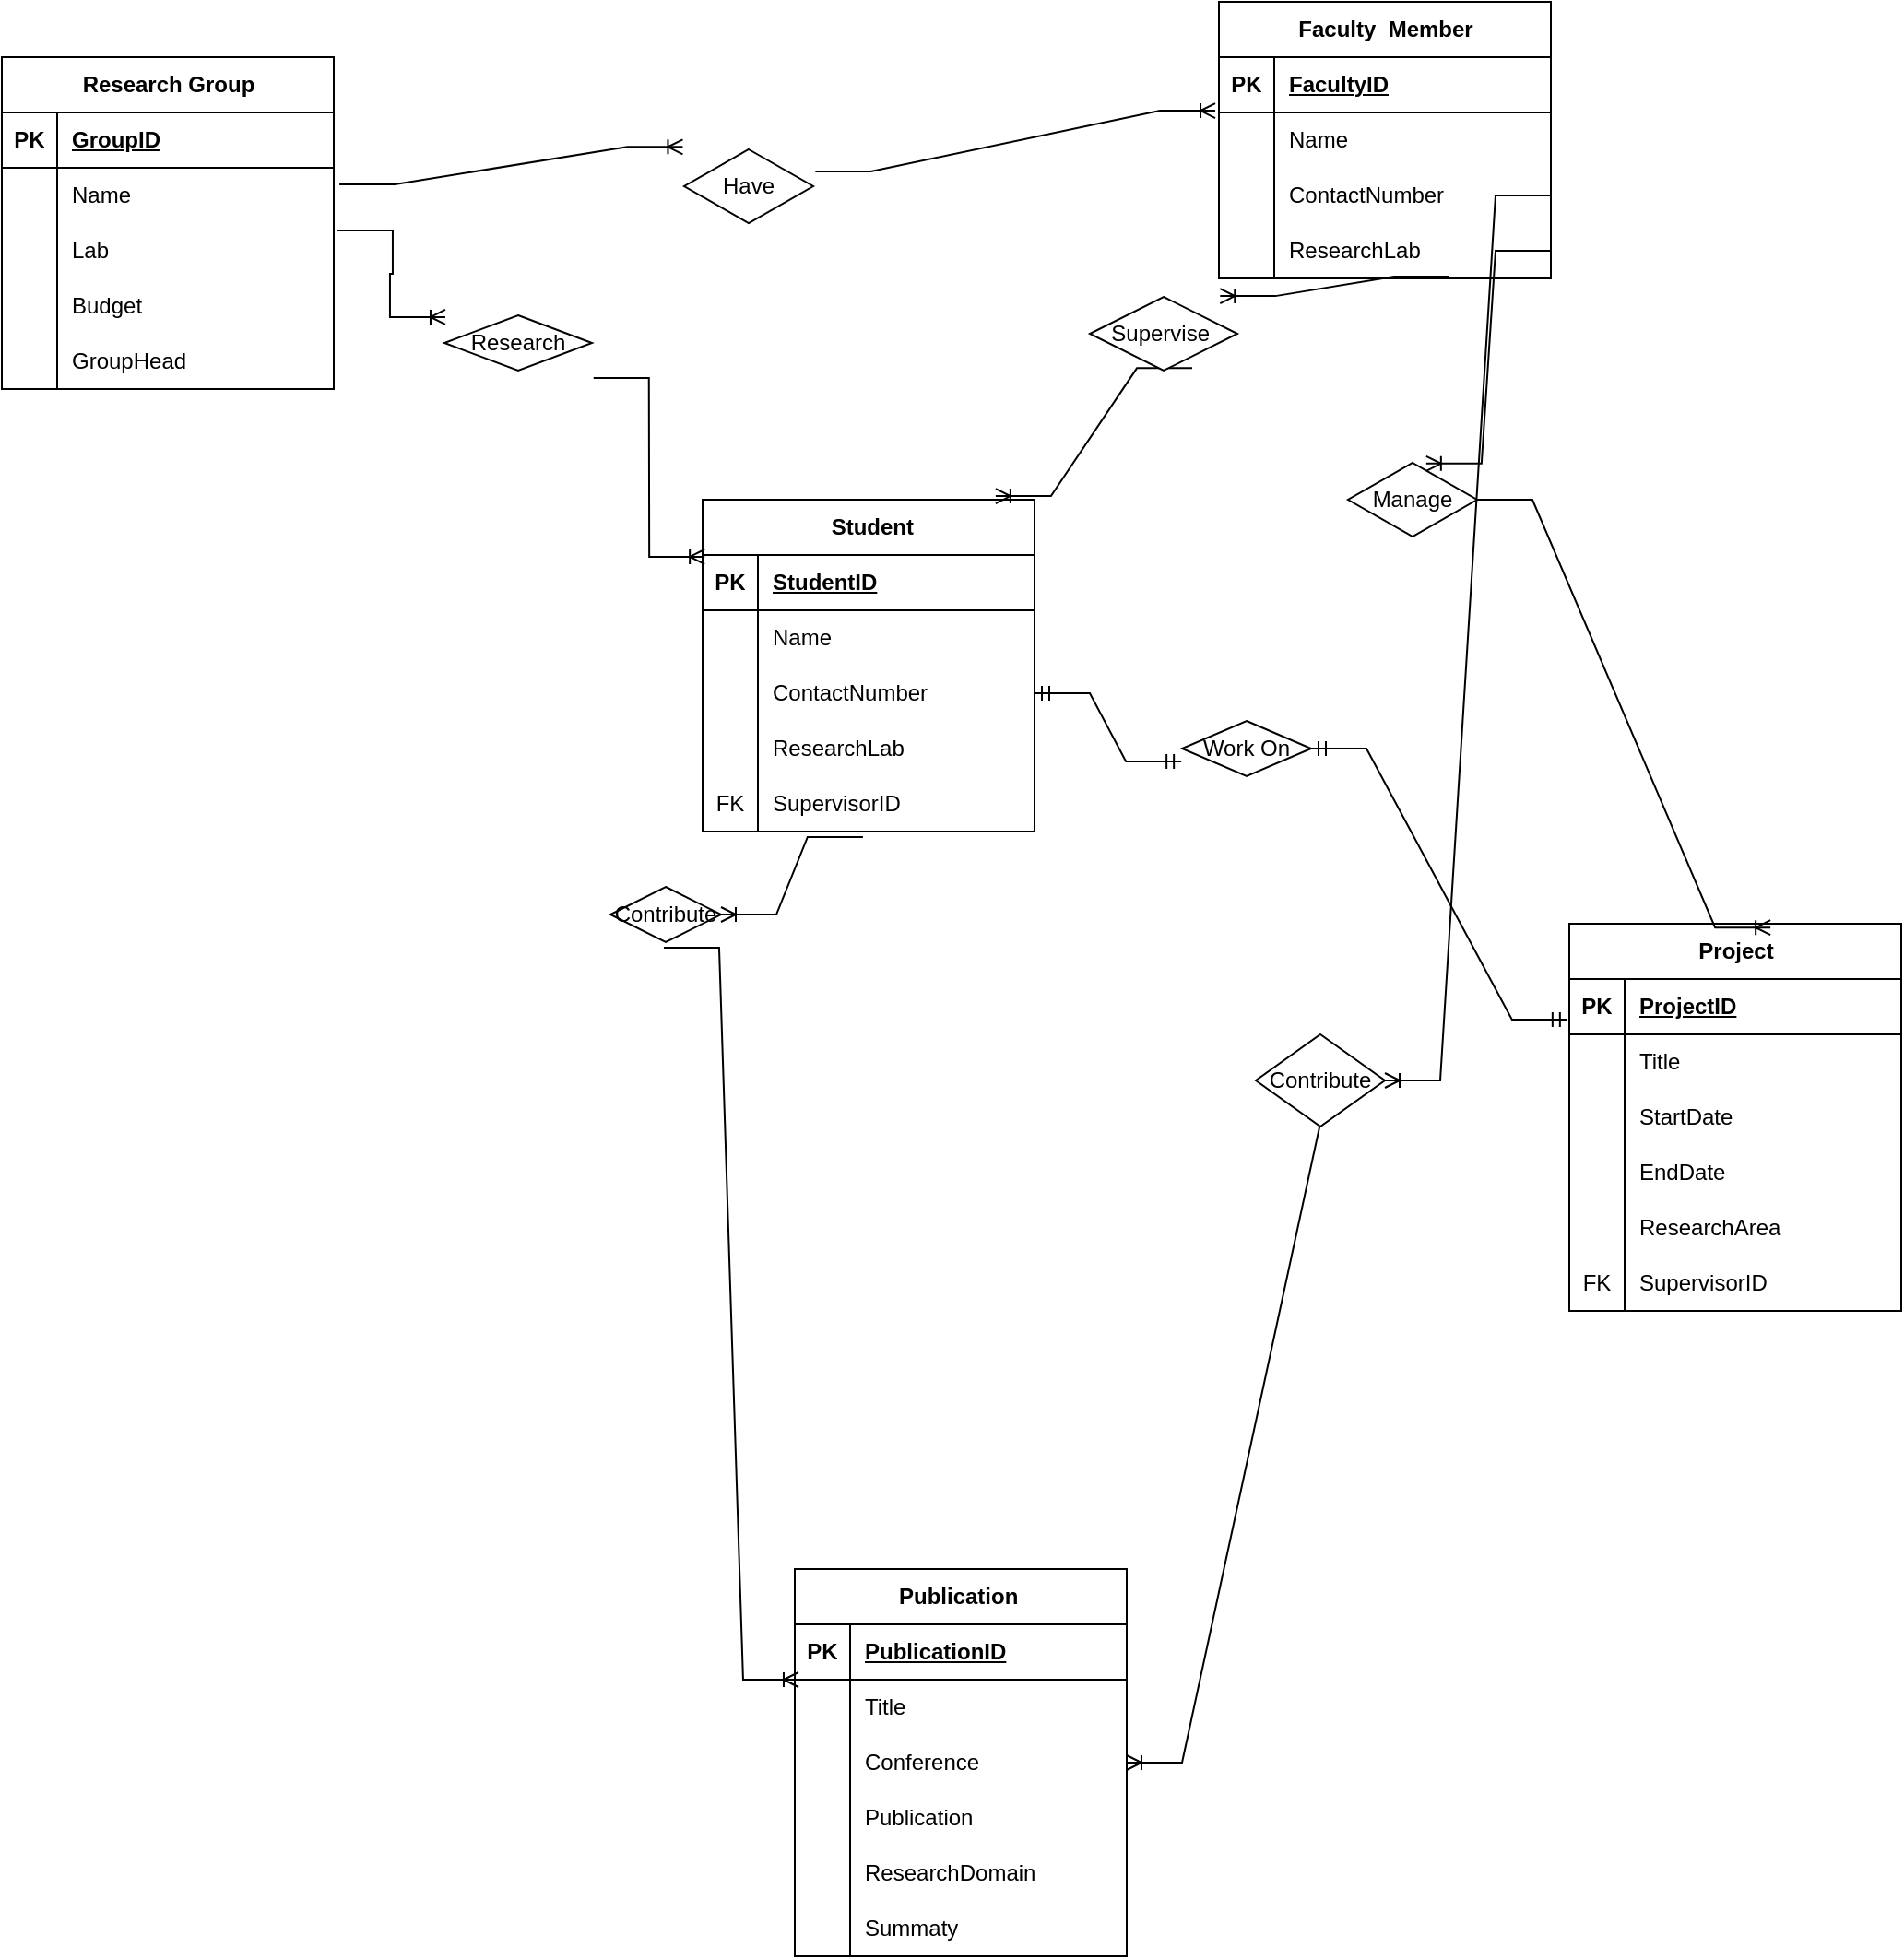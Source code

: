 <mxfile version="24.8.4">
  <diagram name="Page-1" id="iPRxtDLo6AcrCJ_1COPJ">
    <mxGraphModel dx="1434" dy="806" grid="1" gridSize="10" guides="1" tooltips="1" connect="1" arrows="1" fold="1" page="1" pageScale="1" pageWidth="850" pageHeight="1100" math="0" shadow="0">
      <root>
        <mxCell id="0" />
        <mxCell id="1" parent="0" />
        <mxCell id="05i3vRTBgZ_K3pwYCGsb-1" value="Research Group" style="shape=table;startSize=30;container=1;collapsible=1;childLayout=tableLayout;fixedRows=1;rowLines=0;fontStyle=1;align=center;resizeLast=1;html=1;" vertex="1" parent="1">
          <mxGeometry x="10" y="50" width="180" height="180" as="geometry" />
        </mxCell>
        <mxCell id="05i3vRTBgZ_K3pwYCGsb-2" value="" style="shape=tableRow;horizontal=0;startSize=0;swimlaneHead=0;swimlaneBody=0;fillColor=none;collapsible=0;dropTarget=0;points=[[0,0.5],[1,0.5]];portConstraint=eastwest;top=0;left=0;right=0;bottom=1;" vertex="1" parent="05i3vRTBgZ_K3pwYCGsb-1">
          <mxGeometry y="30" width="180" height="30" as="geometry" />
        </mxCell>
        <mxCell id="05i3vRTBgZ_K3pwYCGsb-3" value="PK" style="shape=partialRectangle;connectable=0;fillColor=none;top=0;left=0;bottom=0;right=0;fontStyle=1;overflow=hidden;whiteSpace=wrap;html=1;" vertex="1" parent="05i3vRTBgZ_K3pwYCGsb-2">
          <mxGeometry width="30" height="30" as="geometry">
            <mxRectangle width="30" height="30" as="alternateBounds" />
          </mxGeometry>
        </mxCell>
        <mxCell id="05i3vRTBgZ_K3pwYCGsb-4" value="GroupID&lt;span style=&quot;white-space: pre;&quot;&gt;&#x9;&lt;/span&gt;&lt;span style=&quot;white-space: pre;&quot;&gt;&#x9;&lt;/span&gt;" style="shape=partialRectangle;connectable=0;fillColor=none;top=0;left=0;bottom=0;right=0;align=left;spacingLeft=6;fontStyle=5;overflow=hidden;whiteSpace=wrap;html=1;" vertex="1" parent="05i3vRTBgZ_K3pwYCGsb-2">
          <mxGeometry x="30" width="150" height="30" as="geometry">
            <mxRectangle width="150" height="30" as="alternateBounds" />
          </mxGeometry>
        </mxCell>
        <mxCell id="05i3vRTBgZ_K3pwYCGsb-5" value="" style="shape=tableRow;horizontal=0;startSize=0;swimlaneHead=0;swimlaneBody=0;fillColor=none;collapsible=0;dropTarget=0;points=[[0,0.5],[1,0.5]];portConstraint=eastwest;top=0;left=0;right=0;bottom=0;" vertex="1" parent="05i3vRTBgZ_K3pwYCGsb-1">
          <mxGeometry y="60" width="180" height="30" as="geometry" />
        </mxCell>
        <mxCell id="05i3vRTBgZ_K3pwYCGsb-6" value="" style="shape=partialRectangle;connectable=0;fillColor=none;top=0;left=0;bottom=0;right=0;editable=1;overflow=hidden;whiteSpace=wrap;html=1;" vertex="1" parent="05i3vRTBgZ_K3pwYCGsb-5">
          <mxGeometry width="30" height="30" as="geometry">
            <mxRectangle width="30" height="30" as="alternateBounds" />
          </mxGeometry>
        </mxCell>
        <mxCell id="05i3vRTBgZ_K3pwYCGsb-7" value="Name" style="shape=partialRectangle;connectable=0;fillColor=none;top=0;left=0;bottom=0;right=0;align=left;spacingLeft=6;overflow=hidden;whiteSpace=wrap;html=1;" vertex="1" parent="05i3vRTBgZ_K3pwYCGsb-5">
          <mxGeometry x="30" width="150" height="30" as="geometry">
            <mxRectangle width="150" height="30" as="alternateBounds" />
          </mxGeometry>
        </mxCell>
        <mxCell id="05i3vRTBgZ_K3pwYCGsb-8" value="" style="shape=tableRow;horizontal=0;startSize=0;swimlaneHead=0;swimlaneBody=0;fillColor=none;collapsible=0;dropTarget=0;points=[[0,0.5],[1,0.5]];portConstraint=eastwest;top=0;left=0;right=0;bottom=0;" vertex="1" parent="05i3vRTBgZ_K3pwYCGsb-1">
          <mxGeometry y="90" width="180" height="30" as="geometry" />
        </mxCell>
        <mxCell id="05i3vRTBgZ_K3pwYCGsb-9" value="" style="shape=partialRectangle;connectable=0;fillColor=none;top=0;left=0;bottom=0;right=0;editable=1;overflow=hidden;whiteSpace=wrap;html=1;" vertex="1" parent="05i3vRTBgZ_K3pwYCGsb-8">
          <mxGeometry width="30" height="30" as="geometry">
            <mxRectangle width="30" height="30" as="alternateBounds" />
          </mxGeometry>
        </mxCell>
        <mxCell id="05i3vRTBgZ_K3pwYCGsb-10" value="Lab" style="shape=partialRectangle;connectable=0;fillColor=none;top=0;left=0;bottom=0;right=0;align=left;spacingLeft=6;overflow=hidden;whiteSpace=wrap;html=1;" vertex="1" parent="05i3vRTBgZ_K3pwYCGsb-8">
          <mxGeometry x="30" width="150" height="30" as="geometry">
            <mxRectangle width="150" height="30" as="alternateBounds" />
          </mxGeometry>
        </mxCell>
        <mxCell id="05i3vRTBgZ_K3pwYCGsb-11" value="" style="shape=tableRow;horizontal=0;startSize=0;swimlaneHead=0;swimlaneBody=0;fillColor=none;collapsible=0;dropTarget=0;points=[[0,0.5],[1,0.5]];portConstraint=eastwest;top=0;left=0;right=0;bottom=0;" vertex="1" parent="05i3vRTBgZ_K3pwYCGsb-1">
          <mxGeometry y="120" width="180" height="30" as="geometry" />
        </mxCell>
        <mxCell id="05i3vRTBgZ_K3pwYCGsb-12" value="" style="shape=partialRectangle;connectable=0;fillColor=none;top=0;left=0;bottom=0;right=0;editable=1;overflow=hidden;whiteSpace=wrap;html=1;" vertex="1" parent="05i3vRTBgZ_K3pwYCGsb-11">
          <mxGeometry width="30" height="30" as="geometry">
            <mxRectangle width="30" height="30" as="alternateBounds" />
          </mxGeometry>
        </mxCell>
        <mxCell id="05i3vRTBgZ_K3pwYCGsb-13" value="Budget" style="shape=partialRectangle;connectable=0;fillColor=none;top=0;left=0;bottom=0;right=0;align=left;spacingLeft=6;overflow=hidden;whiteSpace=wrap;html=1;" vertex="1" parent="05i3vRTBgZ_K3pwYCGsb-11">
          <mxGeometry x="30" width="150" height="30" as="geometry">
            <mxRectangle width="150" height="30" as="alternateBounds" />
          </mxGeometry>
        </mxCell>
        <mxCell id="05i3vRTBgZ_K3pwYCGsb-43" style="shape=tableRow;horizontal=0;startSize=0;swimlaneHead=0;swimlaneBody=0;fillColor=none;collapsible=0;dropTarget=0;points=[[0,0.5],[1,0.5]];portConstraint=eastwest;top=0;left=0;right=0;bottom=0;" vertex="1" parent="05i3vRTBgZ_K3pwYCGsb-1">
          <mxGeometry y="150" width="180" height="30" as="geometry" />
        </mxCell>
        <mxCell id="05i3vRTBgZ_K3pwYCGsb-44" style="shape=partialRectangle;connectable=0;fillColor=none;top=0;left=0;bottom=0;right=0;editable=1;overflow=hidden;whiteSpace=wrap;html=1;" vertex="1" parent="05i3vRTBgZ_K3pwYCGsb-43">
          <mxGeometry width="30" height="30" as="geometry">
            <mxRectangle width="30" height="30" as="alternateBounds" />
          </mxGeometry>
        </mxCell>
        <mxCell id="05i3vRTBgZ_K3pwYCGsb-45" value="GroupHead" style="shape=partialRectangle;connectable=0;fillColor=none;top=0;left=0;bottom=0;right=0;align=left;spacingLeft=6;overflow=hidden;whiteSpace=wrap;html=1;" vertex="1" parent="05i3vRTBgZ_K3pwYCGsb-43">
          <mxGeometry x="30" width="150" height="30" as="geometry">
            <mxRectangle width="150" height="30" as="alternateBounds" />
          </mxGeometry>
        </mxCell>
        <mxCell id="05i3vRTBgZ_K3pwYCGsb-30" value="Faculty&amp;nbsp; Member" style="shape=table;startSize=30;container=1;collapsible=1;childLayout=tableLayout;fixedRows=1;rowLines=0;fontStyle=1;align=center;resizeLast=1;html=1;" vertex="1" parent="1">
          <mxGeometry x="670" y="20" width="180" height="150" as="geometry" />
        </mxCell>
        <mxCell id="05i3vRTBgZ_K3pwYCGsb-31" value="" style="shape=tableRow;horizontal=0;startSize=0;swimlaneHead=0;swimlaneBody=0;fillColor=none;collapsible=0;dropTarget=0;points=[[0,0.5],[1,0.5]];portConstraint=eastwest;top=0;left=0;right=0;bottom=1;" vertex="1" parent="05i3vRTBgZ_K3pwYCGsb-30">
          <mxGeometry y="30" width="180" height="30" as="geometry" />
        </mxCell>
        <mxCell id="05i3vRTBgZ_K3pwYCGsb-32" value="PK" style="shape=partialRectangle;connectable=0;fillColor=none;top=0;left=0;bottom=0;right=0;fontStyle=1;overflow=hidden;whiteSpace=wrap;html=1;" vertex="1" parent="05i3vRTBgZ_K3pwYCGsb-31">
          <mxGeometry width="30" height="30" as="geometry">
            <mxRectangle width="30" height="30" as="alternateBounds" />
          </mxGeometry>
        </mxCell>
        <mxCell id="05i3vRTBgZ_K3pwYCGsb-33" value="FacultyID" style="shape=partialRectangle;connectable=0;fillColor=none;top=0;left=0;bottom=0;right=0;align=left;spacingLeft=6;fontStyle=5;overflow=hidden;whiteSpace=wrap;html=1;" vertex="1" parent="05i3vRTBgZ_K3pwYCGsb-31">
          <mxGeometry x="30" width="150" height="30" as="geometry">
            <mxRectangle width="150" height="30" as="alternateBounds" />
          </mxGeometry>
        </mxCell>
        <mxCell id="05i3vRTBgZ_K3pwYCGsb-34" value="" style="shape=tableRow;horizontal=0;startSize=0;swimlaneHead=0;swimlaneBody=0;fillColor=none;collapsible=0;dropTarget=0;points=[[0,0.5],[1,0.5]];portConstraint=eastwest;top=0;left=0;right=0;bottom=0;" vertex="1" parent="05i3vRTBgZ_K3pwYCGsb-30">
          <mxGeometry y="60" width="180" height="30" as="geometry" />
        </mxCell>
        <mxCell id="05i3vRTBgZ_K3pwYCGsb-35" value="" style="shape=partialRectangle;connectable=0;fillColor=none;top=0;left=0;bottom=0;right=0;editable=1;overflow=hidden;whiteSpace=wrap;html=1;" vertex="1" parent="05i3vRTBgZ_K3pwYCGsb-34">
          <mxGeometry width="30" height="30" as="geometry">
            <mxRectangle width="30" height="30" as="alternateBounds" />
          </mxGeometry>
        </mxCell>
        <mxCell id="05i3vRTBgZ_K3pwYCGsb-36" value="Name" style="shape=partialRectangle;connectable=0;fillColor=none;top=0;left=0;bottom=0;right=0;align=left;spacingLeft=6;overflow=hidden;whiteSpace=wrap;html=1;" vertex="1" parent="05i3vRTBgZ_K3pwYCGsb-34">
          <mxGeometry x="30" width="150" height="30" as="geometry">
            <mxRectangle width="150" height="30" as="alternateBounds" />
          </mxGeometry>
        </mxCell>
        <mxCell id="05i3vRTBgZ_K3pwYCGsb-37" value="" style="shape=tableRow;horizontal=0;startSize=0;swimlaneHead=0;swimlaneBody=0;fillColor=none;collapsible=0;dropTarget=0;points=[[0,0.5],[1,0.5]];portConstraint=eastwest;top=0;left=0;right=0;bottom=0;" vertex="1" parent="05i3vRTBgZ_K3pwYCGsb-30">
          <mxGeometry y="90" width="180" height="30" as="geometry" />
        </mxCell>
        <mxCell id="05i3vRTBgZ_K3pwYCGsb-38" value="" style="shape=partialRectangle;connectable=0;fillColor=none;top=0;left=0;bottom=0;right=0;editable=1;overflow=hidden;whiteSpace=wrap;html=1;" vertex="1" parent="05i3vRTBgZ_K3pwYCGsb-37">
          <mxGeometry width="30" height="30" as="geometry">
            <mxRectangle width="30" height="30" as="alternateBounds" />
          </mxGeometry>
        </mxCell>
        <mxCell id="05i3vRTBgZ_K3pwYCGsb-39" value="ContactNumber" style="shape=partialRectangle;connectable=0;fillColor=none;top=0;left=0;bottom=0;right=0;align=left;spacingLeft=6;overflow=hidden;whiteSpace=wrap;html=1;" vertex="1" parent="05i3vRTBgZ_K3pwYCGsb-37">
          <mxGeometry x="30" width="150" height="30" as="geometry">
            <mxRectangle width="150" height="30" as="alternateBounds" />
          </mxGeometry>
        </mxCell>
        <mxCell id="05i3vRTBgZ_K3pwYCGsb-40" value="" style="shape=tableRow;horizontal=0;startSize=0;swimlaneHead=0;swimlaneBody=0;fillColor=none;collapsible=0;dropTarget=0;points=[[0,0.5],[1,0.5]];portConstraint=eastwest;top=0;left=0;right=0;bottom=0;" vertex="1" parent="05i3vRTBgZ_K3pwYCGsb-30">
          <mxGeometry y="120" width="180" height="30" as="geometry" />
        </mxCell>
        <mxCell id="05i3vRTBgZ_K3pwYCGsb-41" value="" style="shape=partialRectangle;connectable=0;fillColor=none;top=0;left=0;bottom=0;right=0;editable=1;overflow=hidden;whiteSpace=wrap;html=1;" vertex="1" parent="05i3vRTBgZ_K3pwYCGsb-40">
          <mxGeometry width="30" height="30" as="geometry">
            <mxRectangle width="30" height="30" as="alternateBounds" />
          </mxGeometry>
        </mxCell>
        <mxCell id="05i3vRTBgZ_K3pwYCGsb-42" value="ResearchLab" style="shape=partialRectangle;connectable=0;fillColor=none;top=0;left=0;bottom=0;right=0;align=left;spacingLeft=6;overflow=hidden;whiteSpace=wrap;html=1;" vertex="1" parent="05i3vRTBgZ_K3pwYCGsb-40">
          <mxGeometry x="30" width="150" height="30" as="geometry">
            <mxRectangle width="150" height="30" as="alternateBounds" />
          </mxGeometry>
        </mxCell>
        <mxCell id="05i3vRTBgZ_K3pwYCGsb-46" value="&amp;nbsp;Student" style="shape=table;startSize=30;container=1;collapsible=1;childLayout=tableLayout;fixedRows=1;rowLines=0;fontStyle=1;align=center;resizeLast=1;html=1;" vertex="1" parent="1">
          <mxGeometry x="390" y="290" width="180" height="180" as="geometry" />
        </mxCell>
        <mxCell id="05i3vRTBgZ_K3pwYCGsb-47" value="" style="shape=tableRow;horizontal=0;startSize=0;swimlaneHead=0;swimlaneBody=0;fillColor=none;collapsible=0;dropTarget=0;points=[[0,0.5],[1,0.5]];portConstraint=eastwest;top=0;left=0;right=0;bottom=1;" vertex="1" parent="05i3vRTBgZ_K3pwYCGsb-46">
          <mxGeometry y="30" width="180" height="30" as="geometry" />
        </mxCell>
        <mxCell id="05i3vRTBgZ_K3pwYCGsb-48" value="PK" style="shape=partialRectangle;connectable=0;fillColor=none;top=0;left=0;bottom=0;right=0;fontStyle=1;overflow=hidden;whiteSpace=wrap;html=1;" vertex="1" parent="05i3vRTBgZ_K3pwYCGsb-47">
          <mxGeometry width="30" height="30" as="geometry">
            <mxRectangle width="30" height="30" as="alternateBounds" />
          </mxGeometry>
        </mxCell>
        <mxCell id="05i3vRTBgZ_K3pwYCGsb-49" value="StudentID" style="shape=partialRectangle;connectable=0;fillColor=none;top=0;left=0;bottom=0;right=0;align=left;spacingLeft=6;fontStyle=5;overflow=hidden;whiteSpace=wrap;html=1;" vertex="1" parent="05i3vRTBgZ_K3pwYCGsb-47">
          <mxGeometry x="30" width="150" height="30" as="geometry">
            <mxRectangle width="150" height="30" as="alternateBounds" />
          </mxGeometry>
        </mxCell>
        <mxCell id="05i3vRTBgZ_K3pwYCGsb-50" value="" style="shape=tableRow;horizontal=0;startSize=0;swimlaneHead=0;swimlaneBody=0;fillColor=none;collapsible=0;dropTarget=0;points=[[0,0.5],[1,0.5]];portConstraint=eastwest;top=0;left=0;right=0;bottom=0;" vertex="1" parent="05i3vRTBgZ_K3pwYCGsb-46">
          <mxGeometry y="60" width="180" height="30" as="geometry" />
        </mxCell>
        <mxCell id="05i3vRTBgZ_K3pwYCGsb-51" value="" style="shape=partialRectangle;connectable=0;fillColor=none;top=0;left=0;bottom=0;right=0;editable=1;overflow=hidden;whiteSpace=wrap;html=1;" vertex="1" parent="05i3vRTBgZ_K3pwYCGsb-50">
          <mxGeometry width="30" height="30" as="geometry">
            <mxRectangle width="30" height="30" as="alternateBounds" />
          </mxGeometry>
        </mxCell>
        <mxCell id="05i3vRTBgZ_K3pwYCGsb-52" value="Name" style="shape=partialRectangle;connectable=0;fillColor=none;top=0;left=0;bottom=0;right=0;align=left;spacingLeft=6;overflow=hidden;whiteSpace=wrap;html=1;" vertex="1" parent="05i3vRTBgZ_K3pwYCGsb-50">
          <mxGeometry x="30" width="150" height="30" as="geometry">
            <mxRectangle width="150" height="30" as="alternateBounds" />
          </mxGeometry>
        </mxCell>
        <mxCell id="05i3vRTBgZ_K3pwYCGsb-53" value="" style="shape=tableRow;horizontal=0;startSize=0;swimlaneHead=0;swimlaneBody=0;fillColor=none;collapsible=0;dropTarget=0;points=[[0,0.5],[1,0.5]];portConstraint=eastwest;top=0;left=0;right=0;bottom=0;" vertex="1" parent="05i3vRTBgZ_K3pwYCGsb-46">
          <mxGeometry y="90" width="180" height="30" as="geometry" />
        </mxCell>
        <mxCell id="05i3vRTBgZ_K3pwYCGsb-54" value="" style="shape=partialRectangle;connectable=0;fillColor=none;top=0;left=0;bottom=0;right=0;editable=1;overflow=hidden;whiteSpace=wrap;html=1;" vertex="1" parent="05i3vRTBgZ_K3pwYCGsb-53">
          <mxGeometry width="30" height="30" as="geometry">
            <mxRectangle width="30" height="30" as="alternateBounds" />
          </mxGeometry>
        </mxCell>
        <mxCell id="05i3vRTBgZ_K3pwYCGsb-55" value="ContactNumber" style="shape=partialRectangle;connectable=0;fillColor=none;top=0;left=0;bottom=0;right=0;align=left;spacingLeft=6;overflow=hidden;whiteSpace=wrap;html=1;" vertex="1" parent="05i3vRTBgZ_K3pwYCGsb-53">
          <mxGeometry x="30" width="150" height="30" as="geometry">
            <mxRectangle width="150" height="30" as="alternateBounds" />
          </mxGeometry>
        </mxCell>
        <mxCell id="05i3vRTBgZ_K3pwYCGsb-56" value="" style="shape=tableRow;horizontal=0;startSize=0;swimlaneHead=0;swimlaneBody=0;fillColor=none;collapsible=0;dropTarget=0;points=[[0,0.5],[1,0.5]];portConstraint=eastwest;top=0;left=0;right=0;bottom=0;" vertex="1" parent="05i3vRTBgZ_K3pwYCGsb-46">
          <mxGeometry y="120" width="180" height="30" as="geometry" />
        </mxCell>
        <mxCell id="05i3vRTBgZ_K3pwYCGsb-57" value="" style="shape=partialRectangle;connectable=0;fillColor=none;top=0;left=0;bottom=0;right=0;editable=1;overflow=hidden;whiteSpace=wrap;html=1;" vertex="1" parent="05i3vRTBgZ_K3pwYCGsb-56">
          <mxGeometry width="30" height="30" as="geometry">
            <mxRectangle width="30" height="30" as="alternateBounds" />
          </mxGeometry>
        </mxCell>
        <mxCell id="05i3vRTBgZ_K3pwYCGsb-58" value="ResearchLab" style="shape=partialRectangle;connectable=0;fillColor=none;top=0;left=0;bottom=0;right=0;align=left;spacingLeft=6;overflow=hidden;whiteSpace=wrap;html=1;" vertex="1" parent="05i3vRTBgZ_K3pwYCGsb-56">
          <mxGeometry x="30" width="150" height="30" as="geometry">
            <mxRectangle width="150" height="30" as="alternateBounds" />
          </mxGeometry>
        </mxCell>
        <mxCell id="05i3vRTBgZ_K3pwYCGsb-59" style="shape=tableRow;horizontal=0;startSize=0;swimlaneHead=0;swimlaneBody=0;fillColor=none;collapsible=0;dropTarget=0;points=[[0,0.5],[1,0.5]];portConstraint=eastwest;top=0;left=0;right=0;bottom=0;" vertex="1" parent="05i3vRTBgZ_K3pwYCGsb-46">
          <mxGeometry y="150" width="180" height="30" as="geometry" />
        </mxCell>
        <mxCell id="05i3vRTBgZ_K3pwYCGsb-60" value="FK" style="shape=partialRectangle;connectable=0;fillColor=none;top=0;left=0;bottom=0;right=0;editable=1;overflow=hidden;whiteSpace=wrap;html=1;" vertex="1" parent="05i3vRTBgZ_K3pwYCGsb-59">
          <mxGeometry width="30" height="30" as="geometry">
            <mxRectangle width="30" height="30" as="alternateBounds" />
          </mxGeometry>
        </mxCell>
        <mxCell id="05i3vRTBgZ_K3pwYCGsb-61" value="SupervisorID" style="shape=partialRectangle;connectable=0;fillColor=none;top=0;left=0;bottom=0;right=0;align=left;spacingLeft=6;overflow=hidden;whiteSpace=wrap;html=1;" vertex="1" parent="05i3vRTBgZ_K3pwYCGsb-59">
          <mxGeometry x="30" width="150" height="30" as="geometry">
            <mxRectangle width="150" height="30" as="alternateBounds" />
          </mxGeometry>
        </mxCell>
        <mxCell id="05i3vRTBgZ_K3pwYCGsb-75" value="Project" style="shape=table;startSize=30;container=1;collapsible=1;childLayout=tableLayout;fixedRows=1;rowLines=0;fontStyle=1;align=center;resizeLast=1;html=1;" vertex="1" parent="1">
          <mxGeometry x="860" y="520" width="180" height="210" as="geometry" />
        </mxCell>
        <mxCell id="05i3vRTBgZ_K3pwYCGsb-76" value="" style="shape=tableRow;horizontal=0;startSize=0;swimlaneHead=0;swimlaneBody=0;fillColor=none;collapsible=0;dropTarget=0;points=[[0,0.5],[1,0.5]];portConstraint=eastwest;top=0;left=0;right=0;bottom=1;" vertex="1" parent="05i3vRTBgZ_K3pwYCGsb-75">
          <mxGeometry y="30" width="180" height="30" as="geometry" />
        </mxCell>
        <mxCell id="05i3vRTBgZ_K3pwYCGsb-77" value="PK" style="shape=partialRectangle;connectable=0;fillColor=none;top=0;left=0;bottom=0;right=0;fontStyle=1;overflow=hidden;whiteSpace=wrap;html=1;" vertex="1" parent="05i3vRTBgZ_K3pwYCGsb-76">
          <mxGeometry width="30" height="30" as="geometry">
            <mxRectangle width="30" height="30" as="alternateBounds" />
          </mxGeometry>
        </mxCell>
        <mxCell id="05i3vRTBgZ_K3pwYCGsb-78" value="ProjectID" style="shape=partialRectangle;connectable=0;fillColor=none;top=0;left=0;bottom=0;right=0;align=left;spacingLeft=6;fontStyle=5;overflow=hidden;whiteSpace=wrap;html=1;" vertex="1" parent="05i3vRTBgZ_K3pwYCGsb-76">
          <mxGeometry x="30" width="150" height="30" as="geometry">
            <mxRectangle width="150" height="30" as="alternateBounds" />
          </mxGeometry>
        </mxCell>
        <mxCell id="05i3vRTBgZ_K3pwYCGsb-79" value="" style="shape=tableRow;horizontal=0;startSize=0;swimlaneHead=0;swimlaneBody=0;fillColor=none;collapsible=0;dropTarget=0;points=[[0,0.5],[1,0.5]];portConstraint=eastwest;top=0;left=0;right=0;bottom=0;" vertex="1" parent="05i3vRTBgZ_K3pwYCGsb-75">
          <mxGeometry y="60" width="180" height="30" as="geometry" />
        </mxCell>
        <mxCell id="05i3vRTBgZ_K3pwYCGsb-80" value="" style="shape=partialRectangle;connectable=0;fillColor=none;top=0;left=0;bottom=0;right=0;editable=1;overflow=hidden;whiteSpace=wrap;html=1;" vertex="1" parent="05i3vRTBgZ_K3pwYCGsb-79">
          <mxGeometry width="30" height="30" as="geometry">
            <mxRectangle width="30" height="30" as="alternateBounds" />
          </mxGeometry>
        </mxCell>
        <mxCell id="05i3vRTBgZ_K3pwYCGsb-81" value="Title" style="shape=partialRectangle;connectable=0;fillColor=none;top=0;left=0;bottom=0;right=0;align=left;spacingLeft=6;overflow=hidden;whiteSpace=wrap;html=1;" vertex="1" parent="05i3vRTBgZ_K3pwYCGsb-79">
          <mxGeometry x="30" width="150" height="30" as="geometry">
            <mxRectangle width="150" height="30" as="alternateBounds" />
          </mxGeometry>
        </mxCell>
        <mxCell id="05i3vRTBgZ_K3pwYCGsb-82" value="" style="shape=tableRow;horizontal=0;startSize=0;swimlaneHead=0;swimlaneBody=0;fillColor=none;collapsible=0;dropTarget=0;points=[[0,0.5],[1,0.5]];portConstraint=eastwest;top=0;left=0;right=0;bottom=0;" vertex="1" parent="05i3vRTBgZ_K3pwYCGsb-75">
          <mxGeometry y="90" width="180" height="30" as="geometry" />
        </mxCell>
        <mxCell id="05i3vRTBgZ_K3pwYCGsb-83" value="" style="shape=partialRectangle;connectable=0;fillColor=none;top=0;left=0;bottom=0;right=0;editable=1;overflow=hidden;whiteSpace=wrap;html=1;" vertex="1" parent="05i3vRTBgZ_K3pwYCGsb-82">
          <mxGeometry width="30" height="30" as="geometry">
            <mxRectangle width="30" height="30" as="alternateBounds" />
          </mxGeometry>
        </mxCell>
        <mxCell id="05i3vRTBgZ_K3pwYCGsb-84" value="StartDate" style="shape=partialRectangle;connectable=0;fillColor=none;top=0;left=0;bottom=0;right=0;align=left;spacingLeft=6;overflow=hidden;whiteSpace=wrap;html=1;" vertex="1" parent="05i3vRTBgZ_K3pwYCGsb-82">
          <mxGeometry x="30" width="150" height="30" as="geometry">
            <mxRectangle width="150" height="30" as="alternateBounds" />
          </mxGeometry>
        </mxCell>
        <mxCell id="05i3vRTBgZ_K3pwYCGsb-85" value="" style="shape=tableRow;horizontal=0;startSize=0;swimlaneHead=0;swimlaneBody=0;fillColor=none;collapsible=0;dropTarget=0;points=[[0,0.5],[1,0.5]];portConstraint=eastwest;top=0;left=0;right=0;bottom=0;" vertex="1" parent="05i3vRTBgZ_K3pwYCGsb-75">
          <mxGeometry y="120" width="180" height="30" as="geometry" />
        </mxCell>
        <mxCell id="05i3vRTBgZ_K3pwYCGsb-86" value="" style="shape=partialRectangle;connectable=0;fillColor=none;top=0;left=0;bottom=0;right=0;editable=1;overflow=hidden;whiteSpace=wrap;html=1;" vertex="1" parent="05i3vRTBgZ_K3pwYCGsb-85">
          <mxGeometry width="30" height="30" as="geometry">
            <mxRectangle width="30" height="30" as="alternateBounds" />
          </mxGeometry>
        </mxCell>
        <mxCell id="05i3vRTBgZ_K3pwYCGsb-87" value="EndDate" style="shape=partialRectangle;connectable=0;fillColor=none;top=0;left=0;bottom=0;right=0;align=left;spacingLeft=6;overflow=hidden;whiteSpace=wrap;html=1;" vertex="1" parent="05i3vRTBgZ_K3pwYCGsb-85">
          <mxGeometry x="30" width="150" height="30" as="geometry">
            <mxRectangle width="150" height="30" as="alternateBounds" />
          </mxGeometry>
        </mxCell>
        <mxCell id="05i3vRTBgZ_K3pwYCGsb-88" style="shape=tableRow;horizontal=0;startSize=0;swimlaneHead=0;swimlaneBody=0;fillColor=none;collapsible=0;dropTarget=0;points=[[0,0.5],[1,0.5]];portConstraint=eastwest;top=0;left=0;right=0;bottom=0;" vertex="1" parent="05i3vRTBgZ_K3pwYCGsb-75">
          <mxGeometry y="150" width="180" height="30" as="geometry" />
        </mxCell>
        <mxCell id="05i3vRTBgZ_K3pwYCGsb-89" style="shape=partialRectangle;connectable=0;fillColor=none;top=0;left=0;bottom=0;right=0;editable=1;overflow=hidden;whiteSpace=wrap;html=1;" vertex="1" parent="05i3vRTBgZ_K3pwYCGsb-88">
          <mxGeometry width="30" height="30" as="geometry">
            <mxRectangle width="30" height="30" as="alternateBounds" />
          </mxGeometry>
        </mxCell>
        <mxCell id="05i3vRTBgZ_K3pwYCGsb-90" value="ResearchArea" style="shape=partialRectangle;connectable=0;fillColor=none;top=0;left=0;bottom=0;right=0;align=left;spacingLeft=6;overflow=hidden;whiteSpace=wrap;html=1;" vertex="1" parent="05i3vRTBgZ_K3pwYCGsb-88">
          <mxGeometry x="30" width="150" height="30" as="geometry">
            <mxRectangle width="150" height="30" as="alternateBounds" />
          </mxGeometry>
        </mxCell>
        <mxCell id="05i3vRTBgZ_K3pwYCGsb-91" style="shape=tableRow;horizontal=0;startSize=0;swimlaneHead=0;swimlaneBody=0;fillColor=none;collapsible=0;dropTarget=0;points=[[0,0.5],[1,0.5]];portConstraint=eastwest;top=0;left=0;right=0;bottom=0;" vertex="1" parent="05i3vRTBgZ_K3pwYCGsb-75">
          <mxGeometry y="180" width="180" height="30" as="geometry" />
        </mxCell>
        <mxCell id="05i3vRTBgZ_K3pwYCGsb-92" value="FK" style="shape=partialRectangle;connectable=0;fillColor=none;top=0;left=0;bottom=0;right=0;editable=1;overflow=hidden;whiteSpace=wrap;html=1;" vertex="1" parent="05i3vRTBgZ_K3pwYCGsb-91">
          <mxGeometry width="30" height="30" as="geometry">
            <mxRectangle width="30" height="30" as="alternateBounds" />
          </mxGeometry>
        </mxCell>
        <mxCell id="05i3vRTBgZ_K3pwYCGsb-93" value="SupervisorID" style="shape=partialRectangle;connectable=0;fillColor=none;top=0;left=0;bottom=0;right=0;align=left;spacingLeft=6;overflow=hidden;whiteSpace=wrap;html=1;" vertex="1" parent="05i3vRTBgZ_K3pwYCGsb-91">
          <mxGeometry x="30" width="150" height="30" as="geometry">
            <mxRectangle width="150" height="30" as="alternateBounds" />
          </mxGeometry>
        </mxCell>
        <mxCell id="05i3vRTBgZ_K3pwYCGsb-94" value="Publication&amp;nbsp;" style="shape=table;startSize=30;container=1;collapsible=1;childLayout=tableLayout;fixedRows=1;rowLines=0;fontStyle=1;align=center;resizeLast=1;html=1;" vertex="1" parent="1">
          <mxGeometry x="440" y="870" width="180" height="210" as="geometry" />
        </mxCell>
        <mxCell id="05i3vRTBgZ_K3pwYCGsb-95" value="" style="shape=tableRow;horizontal=0;startSize=0;swimlaneHead=0;swimlaneBody=0;fillColor=none;collapsible=0;dropTarget=0;points=[[0,0.5],[1,0.5]];portConstraint=eastwest;top=0;left=0;right=0;bottom=1;" vertex="1" parent="05i3vRTBgZ_K3pwYCGsb-94">
          <mxGeometry y="30" width="180" height="30" as="geometry" />
        </mxCell>
        <mxCell id="05i3vRTBgZ_K3pwYCGsb-96" value="PK" style="shape=partialRectangle;connectable=0;fillColor=none;top=0;left=0;bottom=0;right=0;fontStyle=1;overflow=hidden;whiteSpace=wrap;html=1;" vertex="1" parent="05i3vRTBgZ_K3pwYCGsb-95">
          <mxGeometry width="30" height="30" as="geometry">
            <mxRectangle width="30" height="30" as="alternateBounds" />
          </mxGeometry>
        </mxCell>
        <mxCell id="05i3vRTBgZ_K3pwYCGsb-97" value="PublicationID" style="shape=partialRectangle;connectable=0;fillColor=none;top=0;left=0;bottom=0;right=0;align=left;spacingLeft=6;fontStyle=5;overflow=hidden;whiteSpace=wrap;html=1;" vertex="1" parent="05i3vRTBgZ_K3pwYCGsb-95">
          <mxGeometry x="30" width="150" height="30" as="geometry">
            <mxRectangle width="150" height="30" as="alternateBounds" />
          </mxGeometry>
        </mxCell>
        <mxCell id="05i3vRTBgZ_K3pwYCGsb-98" value="" style="shape=tableRow;horizontal=0;startSize=0;swimlaneHead=0;swimlaneBody=0;fillColor=none;collapsible=0;dropTarget=0;points=[[0,0.5],[1,0.5]];portConstraint=eastwest;top=0;left=0;right=0;bottom=0;" vertex="1" parent="05i3vRTBgZ_K3pwYCGsb-94">
          <mxGeometry y="60" width="180" height="30" as="geometry" />
        </mxCell>
        <mxCell id="05i3vRTBgZ_K3pwYCGsb-99" value="" style="shape=partialRectangle;connectable=0;fillColor=none;top=0;left=0;bottom=0;right=0;editable=1;overflow=hidden;whiteSpace=wrap;html=1;" vertex="1" parent="05i3vRTBgZ_K3pwYCGsb-98">
          <mxGeometry width="30" height="30" as="geometry">
            <mxRectangle width="30" height="30" as="alternateBounds" />
          </mxGeometry>
        </mxCell>
        <mxCell id="05i3vRTBgZ_K3pwYCGsb-100" value="Title" style="shape=partialRectangle;connectable=0;fillColor=none;top=0;left=0;bottom=0;right=0;align=left;spacingLeft=6;overflow=hidden;whiteSpace=wrap;html=1;" vertex="1" parent="05i3vRTBgZ_K3pwYCGsb-98">
          <mxGeometry x="30" width="150" height="30" as="geometry">
            <mxRectangle width="150" height="30" as="alternateBounds" />
          </mxGeometry>
        </mxCell>
        <mxCell id="05i3vRTBgZ_K3pwYCGsb-101" value="" style="shape=tableRow;horizontal=0;startSize=0;swimlaneHead=0;swimlaneBody=0;fillColor=none;collapsible=0;dropTarget=0;points=[[0,0.5],[1,0.5]];portConstraint=eastwest;top=0;left=0;right=0;bottom=0;" vertex="1" parent="05i3vRTBgZ_K3pwYCGsb-94">
          <mxGeometry y="90" width="180" height="30" as="geometry" />
        </mxCell>
        <mxCell id="05i3vRTBgZ_K3pwYCGsb-102" value="" style="shape=partialRectangle;connectable=0;fillColor=none;top=0;left=0;bottom=0;right=0;editable=1;overflow=hidden;whiteSpace=wrap;html=1;" vertex="1" parent="05i3vRTBgZ_K3pwYCGsb-101">
          <mxGeometry width="30" height="30" as="geometry">
            <mxRectangle width="30" height="30" as="alternateBounds" />
          </mxGeometry>
        </mxCell>
        <mxCell id="05i3vRTBgZ_K3pwYCGsb-103" value="Conference&amp;nbsp;" style="shape=partialRectangle;connectable=0;fillColor=none;top=0;left=0;bottom=0;right=0;align=left;spacingLeft=6;overflow=hidden;whiteSpace=wrap;html=1;" vertex="1" parent="05i3vRTBgZ_K3pwYCGsb-101">
          <mxGeometry x="30" width="150" height="30" as="geometry">
            <mxRectangle width="150" height="30" as="alternateBounds" />
          </mxGeometry>
        </mxCell>
        <mxCell id="05i3vRTBgZ_K3pwYCGsb-104" value="" style="shape=tableRow;horizontal=0;startSize=0;swimlaneHead=0;swimlaneBody=0;fillColor=none;collapsible=0;dropTarget=0;points=[[0,0.5],[1,0.5]];portConstraint=eastwest;top=0;left=0;right=0;bottom=0;" vertex="1" parent="05i3vRTBgZ_K3pwYCGsb-94">
          <mxGeometry y="120" width="180" height="30" as="geometry" />
        </mxCell>
        <mxCell id="05i3vRTBgZ_K3pwYCGsb-105" value="" style="shape=partialRectangle;connectable=0;fillColor=none;top=0;left=0;bottom=0;right=0;editable=1;overflow=hidden;whiteSpace=wrap;html=1;" vertex="1" parent="05i3vRTBgZ_K3pwYCGsb-104">
          <mxGeometry width="30" height="30" as="geometry">
            <mxRectangle width="30" height="30" as="alternateBounds" />
          </mxGeometry>
        </mxCell>
        <mxCell id="05i3vRTBgZ_K3pwYCGsb-106" value="Publication" style="shape=partialRectangle;connectable=0;fillColor=none;top=0;left=0;bottom=0;right=0;align=left;spacingLeft=6;overflow=hidden;whiteSpace=wrap;html=1;" vertex="1" parent="05i3vRTBgZ_K3pwYCGsb-104">
          <mxGeometry x="30" width="150" height="30" as="geometry">
            <mxRectangle width="150" height="30" as="alternateBounds" />
          </mxGeometry>
        </mxCell>
        <mxCell id="05i3vRTBgZ_K3pwYCGsb-107" style="shape=tableRow;horizontal=0;startSize=0;swimlaneHead=0;swimlaneBody=0;fillColor=none;collapsible=0;dropTarget=0;points=[[0,0.5],[1,0.5]];portConstraint=eastwest;top=0;left=0;right=0;bottom=0;" vertex="1" parent="05i3vRTBgZ_K3pwYCGsb-94">
          <mxGeometry y="150" width="180" height="30" as="geometry" />
        </mxCell>
        <mxCell id="05i3vRTBgZ_K3pwYCGsb-108" style="shape=partialRectangle;connectable=0;fillColor=none;top=0;left=0;bottom=0;right=0;editable=1;overflow=hidden;whiteSpace=wrap;html=1;" vertex="1" parent="05i3vRTBgZ_K3pwYCGsb-107">
          <mxGeometry width="30" height="30" as="geometry">
            <mxRectangle width="30" height="30" as="alternateBounds" />
          </mxGeometry>
        </mxCell>
        <mxCell id="05i3vRTBgZ_K3pwYCGsb-109" value="ResearchDomain" style="shape=partialRectangle;connectable=0;fillColor=none;top=0;left=0;bottom=0;right=0;align=left;spacingLeft=6;overflow=hidden;whiteSpace=wrap;html=1;" vertex="1" parent="05i3vRTBgZ_K3pwYCGsb-107">
          <mxGeometry x="30" width="150" height="30" as="geometry">
            <mxRectangle width="150" height="30" as="alternateBounds" />
          </mxGeometry>
        </mxCell>
        <mxCell id="05i3vRTBgZ_K3pwYCGsb-110" style="shape=tableRow;horizontal=0;startSize=0;swimlaneHead=0;swimlaneBody=0;fillColor=none;collapsible=0;dropTarget=0;points=[[0,0.5],[1,0.5]];portConstraint=eastwest;top=0;left=0;right=0;bottom=0;" vertex="1" parent="05i3vRTBgZ_K3pwYCGsb-94">
          <mxGeometry y="180" width="180" height="30" as="geometry" />
        </mxCell>
        <mxCell id="05i3vRTBgZ_K3pwYCGsb-111" style="shape=partialRectangle;connectable=0;fillColor=none;top=0;left=0;bottom=0;right=0;editable=1;overflow=hidden;whiteSpace=wrap;html=1;" vertex="1" parent="05i3vRTBgZ_K3pwYCGsb-110">
          <mxGeometry width="30" height="30" as="geometry">
            <mxRectangle width="30" height="30" as="alternateBounds" />
          </mxGeometry>
        </mxCell>
        <mxCell id="05i3vRTBgZ_K3pwYCGsb-112" value="Summaty" style="shape=partialRectangle;connectable=0;fillColor=none;top=0;left=0;bottom=0;right=0;align=left;spacingLeft=6;overflow=hidden;whiteSpace=wrap;html=1;" vertex="1" parent="05i3vRTBgZ_K3pwYCGsb-110">
          <mxGeometry x="30" width="150" height="30" as="geometry">
            <mxRectangle width="150" height="30" as="alternateBounds" />
          </mxGeometry>
        </mxCell>
        <mxCell id="05i3vRTBgZ_K3pwYCGsb-114" value="" style="edgeStyle=entityRelationEdgeStyle;fontSize=12;html=1;endArrow=ERoneToMany;rounded=0;entryX=0.006;entryY=0.033;entryDx=0;entryDy=0;exitX=1.011;exitY=1.133;exitDx=0;exitDy=0;exitPerimeter=0;entryPerimeter=0;" edge="1" parent="1" source="05i3vRTBgZ_K3pwYCGsb-27" target="05i3vRTBgZ_K3pwYCGsb-47">
          <mxGeometry width="100" height="100" relative="1" as="geometry">
            <mxPoint x="300" y="250" as="sourcePoint" />
            <mxPoint x="400" y="150" as="targetPoint" />
            <Array as="points">
              <mxPoint x="350" y="170" />
            </Array>
          </mxGeometry>
        </mxCell>
        <mxCell id="05i3vRTBgZ_K3pwYCGsb-121" value="" style="edgeStyle=entityRelationEdgeStyle;fontSize=12;html=1;endArrow=ERoneToMany;rounded=0;exitX=1.017;exitY=0.3;exitDx=0;exitDy=0;exitPerimeter=0;entryX=-0.011;entryY=-0.033;entryDx=0;entryDy=0;entryPerimeter=0;" edge="1" parent="1" source="05i3vRTBgZ_K3pwYCGsb-120" target="05i3vRTBgZ_K3pwYCGsb-34">
          <mxGeometry width="100" height="100" relative="1" as="geometry">
            <mxPoint x="390" y="120" as="sourcePoint" />
            <mxPoint x="490" y="20" as="targetPoint" />
            <Array as="points">
              <mxPoint x="193" y="119" />
            </Array>
          </mxGeometry>
        </mxCell>
        <mxCell id="05i3vRTBgZ_K3pwYCGsb-125" value="" style="edgeStyle=entityRelationEdgeStyle;fontSize=12;html=1;endArrow=ERoneToMany;rounded=0;exitX=0.694;exitY=0.967;exitDx=0;exitDy=0;exitPerimeter=0;entryX=0.883;entryY=-0.011;entryDx=0;entryDy=0;entryPerimeter=0;" edge="1" parent="1" source="05i3vRTBgZ_K3pwYCGsb-124" target="05i3vRTBgZ_K3pwYCGsb-46">
          <mxGeometry width="100" height="100" relative="1" as="geometry">
            <mxPoint x="630" y="300" as="sourcePoint" />
            <mxPoint x="640" y="360" as="targetPoint" />
          </mxGeometry>
        </mxCell>
        <mxCell id="05i3vRTBgZ_K3pwYCGsb-128" value="" style="edgeStyle=entityRelationEdgeStyle;fontSize=12;html=1;endArrow=ERoneToMany;rounded=0;exitX=1;exitY=0.5;exitDx=0;exitDy=0;entryX=0.606;entryY=0.01;entryDx=0;entryDy=0;entryPerimeter=0;" edge="1" parent="1" source="05i3vRTBgZ_K3pwYCGsb-127" target="05i3vRTBgZ_K3pwYCGsb-75">
          <mxGeometry width="100" height="100" relative="1" as="geometry">
            <mxPoint x="540" y="460" as="sourcePoint" />
            <mxPoint x="640" y="360" as="targetPoint" />
          </mxGeometry>
        </mxCell>
        <mxCell id="05i3vRTBgZ_K3pwYCGsb-131" value="" style="edgeStyle=entityRelationEdgeStyle;fontSize=12;html=1;endArrow=ERoneToMany;rounded=0;entryX=0.006;entryY=0.033;entryDx=0;entryDy=0;exitX=1.011;exitY=1.133;exitDx=0;exitDy=0;exitPerimeter=0;entryPerimeter=0;" edge="1" parent="1" source="05i3vRTBgZ_K3pwYCGsb-5" target="05i3vRTBgZ_K3pwYCGsb-27">
          <mxGeometry width="100" height="100" relative="1" as="geometry">
            <mxPoint x="192" y="144" as="sourcePoint" />
            <mxPoint x="401" y="261" as="targetPoint" />
            <Array as="points" />
          </mxGeometry>
        </mxCell>
        <mxCell id="05i3vRTBgZ_K3pwYCGsb-27" value="Research" style="shape=rhombus;perimeter=rhombusPerimeter;whiteSpace=wrap;html=1;align=center;" vertex="1" parent="1">
          <mxGeometry x="250" y="190" width="80" height="30" as="geometry" />
        </mxCell>
        <mxCell id="05i3vRTBgZ_K3pwYCGsb-132" value="" style="edgeStyle=entityRelationEdgeStyle;fontSize=12;html=1;endArrow=ERoneToMany;rounded=0;exitX=1.017;exitY=0.3;exitDx=0;exitDy=0;exitPerimeter=0;entryX=-0.011;entryY=-0.033;entryDx=0;entryDy=0;entryPerimeter=0;" edge="1" parent="1" source="05i3vRTBgZ_K3pwYCGsb-5" target="05i3vRTBgZ_K3pwYCGsb-120">
          <mxGeometry width="100" height="100" relative="1" as="geometry">
            <mxPoint x="193" y="119" as="sourcePoint" />
            <mxPoint x="668" y="109" as="targetPoint" />
            <Array as="points" />
          </mxGeometry>
        </mxCell>
        <mxCell id="05i3vRTBgZ_K3pwYCGsb-120" value="Have" style="shape=rhombus;perimeter=rhombusPerimeter;whiteSpace=wrap;html=1;align=center;" vertex="1" parent="1">
          <mxGeometry x="380" y="100" width="70" height="40" as="geometry" />
        </mxCell>
        <mxCell id="05i3vRTBgZ_K3pwYCGsb-133" value="" style="edgeStyle=entityRelationEdgeStyle;fontSize=12;html=1;endArrow=ERoneToMany;rounded=0;exitX=0.694;exitY=0.967;exitDx=0;exitDy=0;exitPerimeter=0;entryX=0.883;entryY=-0.011;entryDx=0;entryDy=0;entryPerimeter=0;" edge="1" parent="1" source="05i3vRTBgZ_K3pwYCGsb-40" target="05i3vRTBgZ_K3pwYCGsb-124">
          <mxGeometry width="100" height="100" relative="1" as="geometry">
            <mxPoint x="795" y="199" as="sourcePoint" />
            <mxPoint x="559" y="228" as="targetPoint" />
          </mxGeometry>
        </mxCell>
        <mxCell id="05i3vRTBgZ_K3pwYCGsb-124" value="Supervise&amp;nbsp;" style="shape=rhombus;perimeter=rhombusPerimeter;whiteSpace=wrap;html=1;align=center;" vertex="1" parent="1">
          <mxGeometry x="600" y="180" width="80" height="40" as="geometry" />
        </mxCell>
        <mxCell id="05i3vRTBgZ_K3pwYCGsb-134" value="" style="edgeStyle=entityRelationEdgeStyle;fontSize=12;html=1;endArrow=ERoneToMany;rounded=0;exitX=1;exitY=0.5;exitDx=0;exitDy=0;entryX=0.606;entryY=0.01;entryDx=0;entryDy=0;entryPerimeter=0;" edge="1" parent="1" source="05i3vRTBgZ_K3pwYCGsb-40" target="05i3vRTBgZ_K3pwYCGsb-127">
          <mxGeometry width="100" height="100" relative="1" as="geometry">
            <mxPoint x="850" y="155" as="sourcePoint" />
            <mxPoint x="749" y="492" as="targetPoint" />
          </mxGeometry>
        </mxCell>
        <mxCell id="05i3vRTBgZ_K3pwYCGsb-127" value="Manage" style="shape=rhombus;perimeter=rhombusPerimeter;whiteSpace=wrap;html=1;align=center;" vertex="1" parent="1">
          <mxGeometry x="740" y="270" width="70" height="40" as="geometry" />
        </mxCell>
        <mxCell id="05i3vRTBgZ_K3pwYCGsb-135" value="" style="edgeStyle=entityRelationEdgeStyle;fontSize=12;html=1;endArrow=ERmandOne;startArrow=ERmandOne;rounded=0;entryX=-0.006;entryY=0.733;entryDx=0;entryDy=0;entryPerimeter=0;exitX=1;exitY=0.5;exitDx=0;exitDy=0;" edge="1" parent="1" source="05i3vRTBgZ_K3pwYCGsb-136" target="05i3vRTBgZ_K3pwYCGsb-76">
          <mxGeometry width="100" height="100" relative="1" as="geometry">
            <mxPoint x="540" y="460" as="sourcePoint" />
            <mxPoint x="640" y="360" as="targetPoint" />
          </mxGeometry>
        </mxCell>
        <mxCell id="05i3vRTBgZ_K3pwYCGsb-137" value="" style="edgeStyle=entityRelationEdgeStyle;fontSize=12;html=1;endArrow=ERmandOne;startArrow=ERmandOne;rounded=0;entryX=-0.006;entryY=0.733;entryDx=0;entryDy=0;entryPerimeter=0;exitX=1;exitY=0.5;exitDx=0;exitDy=0;" edge="1" parent="1" source="05i3vRTBgZ_K3pwYCGsb-53" target="05i3vRTBgZ_K3pwYCGsb-136">
          <mxGeometry width="100" height="100" relative="1" as="geometry">
            <mxPoint x="580" y="335" as="sourcePoint" />
            <mxPoint x="639" y="542" as="targetPoint" />
          </mxGeometry>
        </mxCell>
        <mxCell id="05i3vRTBgZ_K3pwYCGsb-136" value="Work On" style="shape=rhombus;perimeter=rhombusPerimeter;whiteSpace=wrap;html=1;align=center;" vertex="1" parent="1">
          <mxGeometry x="650" y="410" width="70" height="30" as="geometry" />
        </mxCell>
        <mxCell id="05i3vRTBgZ_K3pwYCGsb-138" value="" style="edgeStyle=entityRelationEdgeStyle;fontSize=12;html=1;endArrow=ERoneToMany;rounded=0;exitX=0.483;exitY=1.1;exitDx=0;exitDy=0;exitPerimeter=0;entryX=0.011;entryY=0;entryDx=0;entryDy=0;entryPerimeter=0;" edge="1" parent="1" source="05i3vRTBgZ_K3pwYCGsb-139" target="05i3vRTBgZ_K3pwYCGsb-98">
          <mxGeometry width="100" height="100" relative="1" as="geometry">
            <mxPoint x="540" y="460" as="sourcePoint" />
            <mxPoint x="440" y="810" as="targetPoint" />
            <Array as="points">
              <mxPoint x="420" y="790" />
            </Array>
          </mxGeometry>
        </mxCell>
        <mxCell id="05i3vRTBgZ_K3pwYCGsb-140" value="" style="edgeStyle=entityRelationEdgeStyle;fontSize=12;html=1;endArrow=ERoneToMany;rounded=0;exitX=0.483;exitY=1.1;exitDx=0;exitDy=0;exitPerimeter=0;entryX=1;entryY=0.5;entryDx=0;entryDy=0;" edge="1" parent="1" source="05i3vRTBgZ_K3pwYCGsb-59" target="05i3vRTBgZ_K3pwYCGsb-139">
          <mxGeometry width="100" height="100" relative="1" as="geometry">
            <mxPoint x="487" y="413" as="sourcePoint" />
            <mxPoint x="210" y="645" as="targetPoint" />
            <Array as="points">
              <mxPoint x="230" y="700" />
            </Array>
          </mxGeometry>
        </mxCell>
        <mxCell id="05i3vRTBgZ_K3pwYCGsb-139" value="Contribute" style="shape=rhombus;perimeter=rhombusPerimeter;whiteSpace=wrap;html=1;align=center;" vertex="1" parent="1">
          <mxGeometry x="340" y="500" width="60" height="30" as="geometry" />
        </mxCell>
        <mxCell id="05i3vRTBgZ_K3pwYCGsb-141" value="" style="edgeStyle=entityRelationEdgeStyle;fontSize=12;html=1;endArrow=ERoneToMany;rounded=0;exitX=1;exitY=0.5;exitDx=0;exitDy=0;entryX=1;entryY=0.5;entryDx=0;entryDy=0;" edge="1" parent="1" source="05i3vRTBgZ_K3pwYCGsb-142" target="05i3vRTBgZ_K3pwYCGsb-101">
          <mxGeometry width="100" height="100" relative="1" as="geometry">
            <mxPoint x="540" y="560" as="sourcePoint" />
            <mxPoint x="640" y="460" as="targetPoint" />
          </mxGeometry>
        </mxCell>
        <mxCell id="05i3vRTBgZ_K3pwYCGsb-143" value="" style="edgeStyle=entityRelationEdgeStyle;fontSize=12;html=1;endArrow=ERoneToMany;rounded=0;exitX=1;exitY=0.5;exitDx=0;exitDy=0;entryX=1;entryY=0.5;entryDx=0;entryDy=0;" edge="1" parent="1" source="05i3vRTBgZ_K3pwYCGsb-37" target="05i3vRTBgZ_K3pwYCGsb-142">
          <mxGeometry width="100" height="100" relative="1" as="geometry">
            <mxPoint x="850" y="125" as="sourcePoint" />
            <mxPoint x="620" y="975" as="targetPoint" />
          </mxGeometry>
        </mxCell>
        <mxCell id="05i3vRTBgZ_K3pwYCGsb-142" value="Contribute" style="shape=rhombus;perimeter=rhombusPerimeter;whiteSpace=wrap;html=1;align=center;" vertex="1" parent="1">
          <mxGeometry x="690" y="580" width="70" height="50" as="geometry" />
        </mxCell>
      </root>
    </mxGraphModel>
  </diagram>
</mxfile>
